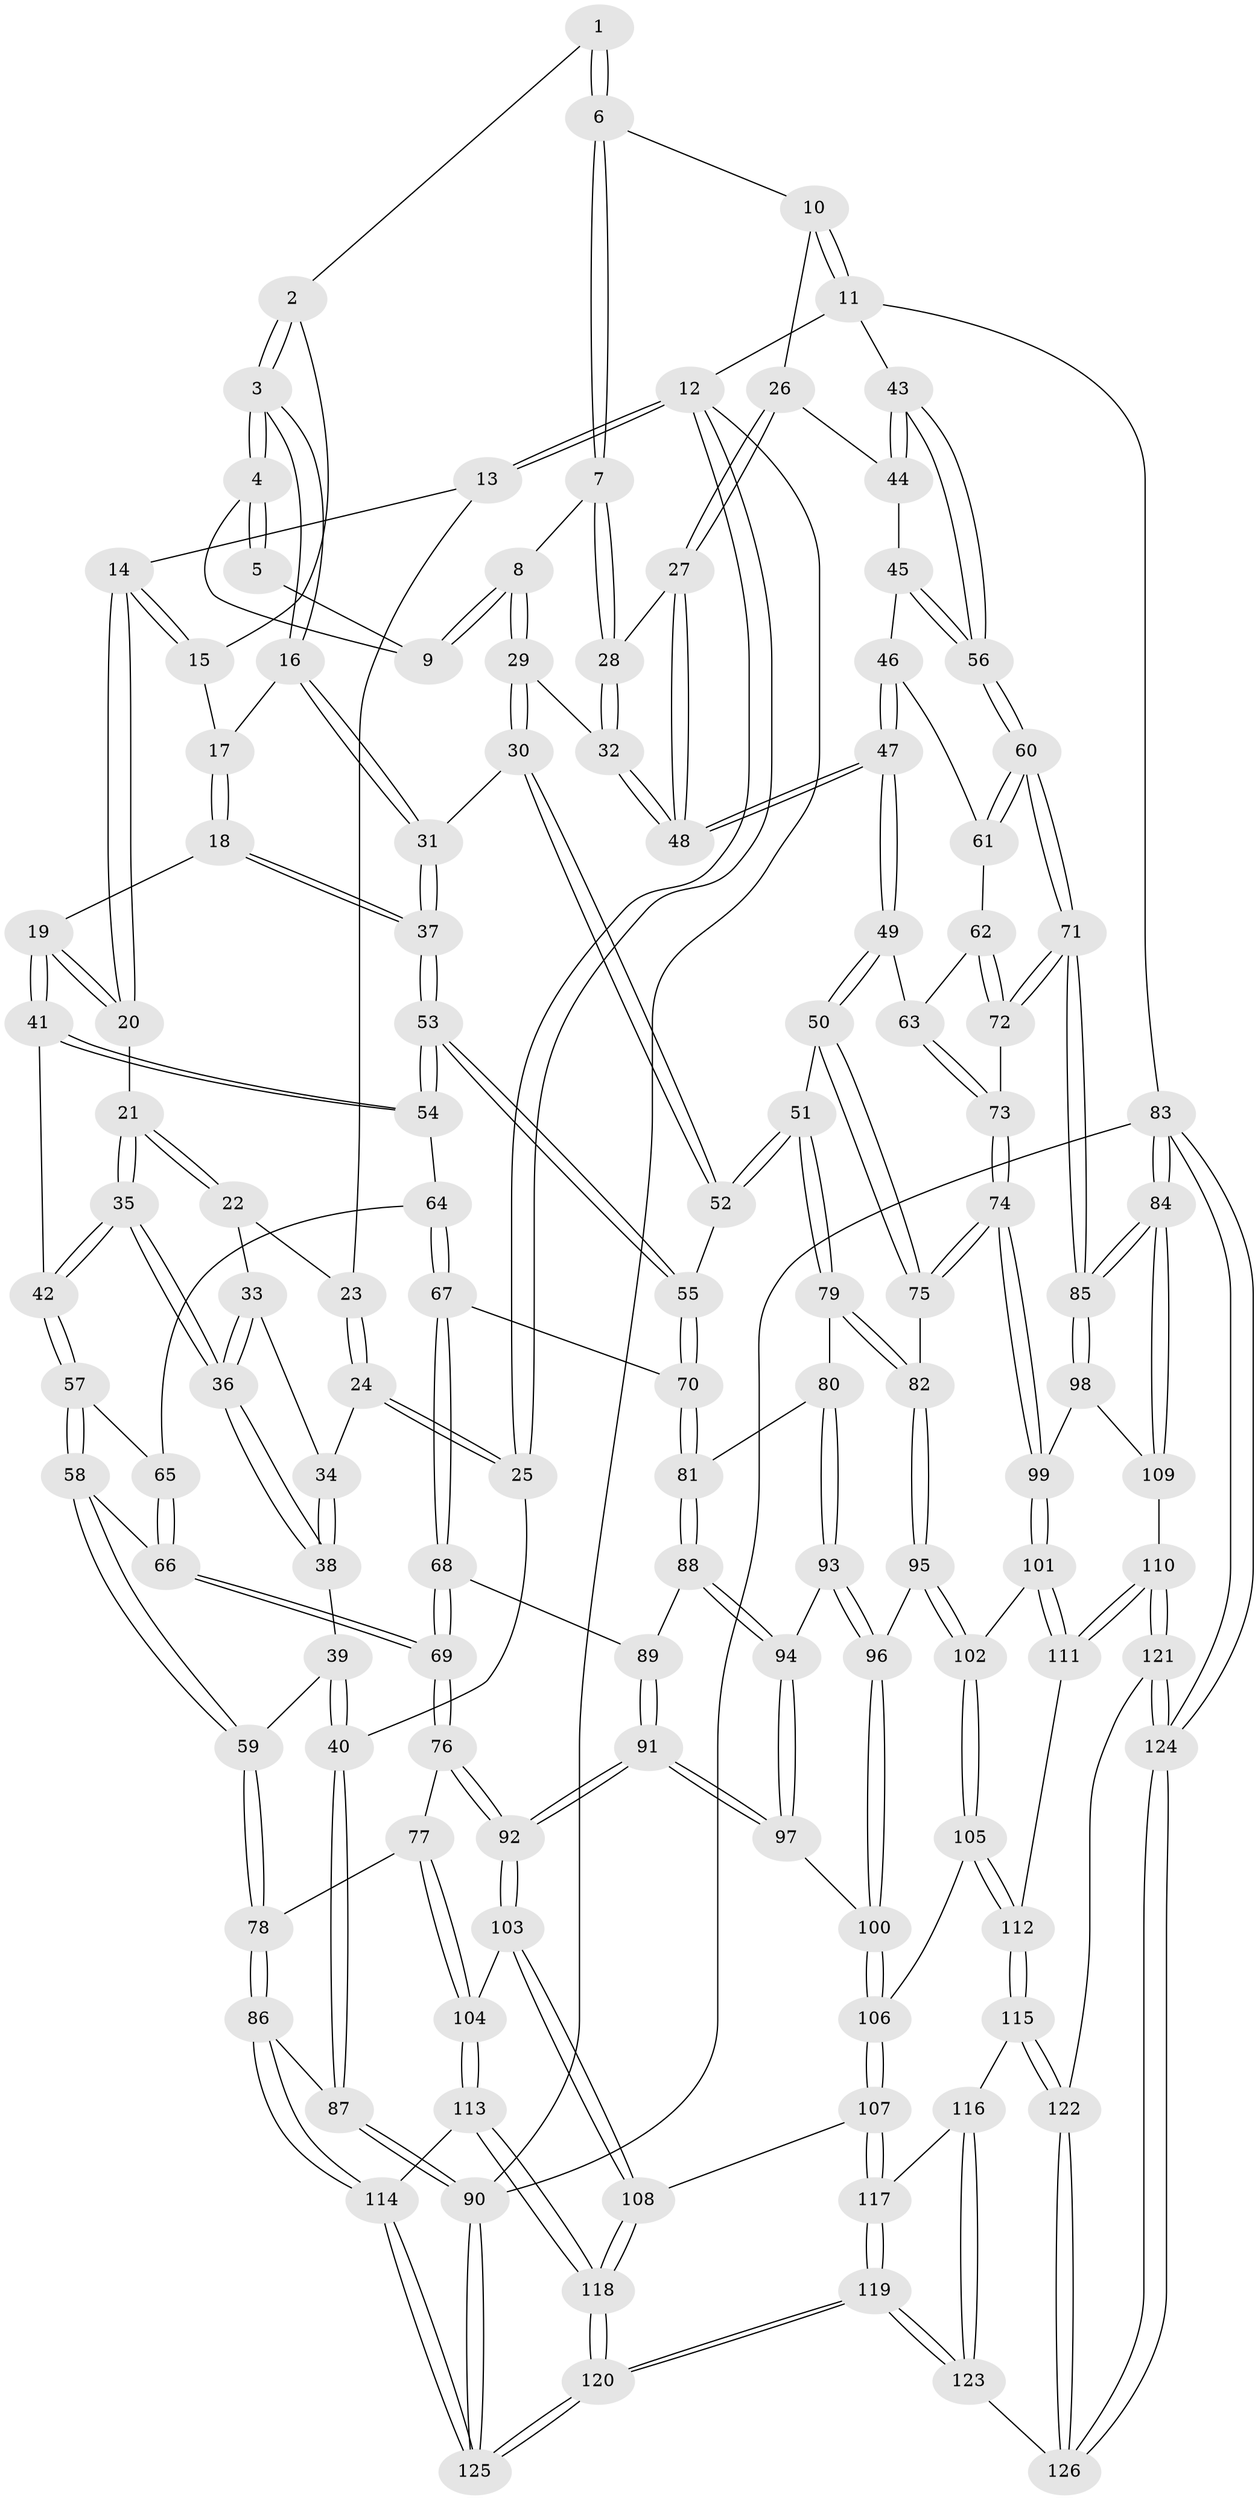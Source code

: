 // Generated by graph-tools (version 1.1) at 2025/17/03/09/25 04:17:02]
// undirected, 126 vertices, 312 edges
graph export_dot {
graph [start="1"]
  node [color=gray90,style=filled];
  1 [pos="+0.7755614718631922+0"];
  2 [pos="+0.5715233262001997+0"];
  3 [pos="+0.5651287402829722+0.08867263042953497"];
  4 [pos="+0.5922327617316258+0.08400692015570757"];
  5 [pos="+0.724461579076434+0"];
  6 [pos="+0.8498753703563965+0"];
  7 [pos="+0.7176237031943805+0.0970325177004489"];
  8 [pos="+0.6941289585074627+0.10780451166842897"];
  9 [pos="+0.6417718074898535+0.08404398051032132"];
  10 [pos="+1+0"];
  11 [pos="+1+0"];
  12 [pos="+0+0"];
  13 [pos="+0.01482087413777788+0"];
  14 [pos="+0.2037069908405956+0"];
  15 [pos="+0.28526189429481325+0"];
  16 [pos="+0.5472124732722066+0.10550254939789182"];
  17 [pos="+0.3491215984855182+0"];
  18 [pos="+0.425587269690067+0.16846821887945315"];
  19 [pos="+0.3304658657572689+0.17102355124263133"];
  20 [pos="+0.22454026287682863+0.09994523768209262"];
  21 [pos="+0.2220553268168917+0.1041144076684373"];
  22 [pos="+0.092869280024862+0.14825252127967298"];
  23 [pos="+0.05756200107271174+0.05284990951703559"];
  24 [pos="+0.033707296565654625+0.16705229894712206"];
  25 [pos="+0+0.16913504727677287"];
  26 [pos="+0.8327118290999087+0.14261912422115408"];
  27 [pos="+0.8278119960547032+0.14795173412902932"];
  28 [pos="+0.8039775180277595+0.14285284624796493"];
  29 [pos="+0.6765117433055122+0.19117690191488282"];
  30 [pos="+0.6463915988937097+0.21668606680018837"];
  31 [pos="+0.5305697454437571+0.14651871778811748"];
  32 [pos="+0.7108838942638417+0.19726816602790456"];
  33 [pos="+0.08707731826588003+0.1572435004317875"];
  34 [pos="+0.04497902500164436+0.17209179097934663"];
  35 [pos="+0.17338675674557574+0.26943786752348786"];
  36 [pos="+0.1626264093924396+0.26788963099801283"];
  37 [pos="+0.46183456384687716+0.19149287112510913"];
  38 [pos="+0.07512923674203481+0.2746768289297775"];
  39 [pos="+0.04815690409638895+0.2888611088502146"];
  40 [pos="+0+0.30880105434844907"];
  41 [pos="+0.2824560720130763+0.30015863603000736"];
  42 [pos="+0.19847082262932764+0.30053164372692803"];
  43 [pos="+1+0"];
  44 [pos="+0.9268169074846355+0.16131247553885808"];
  45 [pos="+0.9320325183562884+0.25259502219101587"];
  46 [pos="+0.8720070022585318+0.2877052673953292"];
  47 [pos="+0.8344175564752202+0.29601054160835044"];
  48 [pos="+0.8326329534463015+0.2894121743005512"];
  49 [pos="+0.7988819506750768+0.36011682345216534"];
  50 [pos="+0.7826668700724237+0.36897655522620854"];
  51 [pos="+0.6553950675961872+0.3683674142023873"];
  52 [pos="+0.6498659979148275+0.3645368491044131"];
  53 [pos="+0.4609271586786215+0.3435941505798673"];
  54 [pos="+0.33508010005699274+0.32836601038626534"];
  55 [pos="+0.4667122653177669+0.3517980164126027"];
  56 [pos="+1+0.19156703411060452"];
  57 [pos="+0.18454382450809806+0.36675816215958795"];
  58 [pos="+0.1619996570359238+0.4015601426220512"];
  59 [pos="+0.09176153808097566+0.46178918938387414"];
  60 [pos="+1+0.39231920902822315"];
  61 [pos="+0.9843018425918993+0.34958378781866783"];
  62 [pos="+0.8963299147225943+0.41456997930680106"];
  63 [pos="+0.8199061372384879+0.37400588990678235"];
  64 [pos="+0.28729656243408086+0.4275746387150544"];
  65 [pos="+0.24756321289957534+0.4110239740204677"];
  66 [pos="+0.2342025641343297+0.47346840857662975"];
  67 [pos="+0.3000352565112179+0.4648591501488482"];
  68 [pos="+0.2606335075723011+0.5142385883792122"];
  69 [pos="+0.26052244712013717+0.5143055467470083"];
  70 [pos="+0.43947684779694474+0.4587718902755172"];
  71 [pos="+1+0.5461275567720055"];
  72 [pos="+1+0.5024315741124185"];
  73 [pos="+0.8911153190508071+0.5383931044995274"];
  74 [pos="+0.7986588756450035+0.5911264310945927"];
  75 [pos="+0.7925915623178487+0.5840289659676745"];
  76 [pos="+0.19883618117326635+0.5982490680122297"];
  77 [pos="+0.16455780079783544+0.6029958900626585"];
  78 [pos="+0.0021693904051092567+0.6021772650192634"];
  79 [pos="+0.634831048773653+0.5100170031777125"];
  80 [pos="+0.6113017730551212+0.5202534320125937"];
  81 [pos="+0.4413005005733196+0.46996165256514005"];
  82 [pos="+0.6769599515677518+0.5601964830814026"];
  83 [pos="+1+1"];
  84 [pos="+1+1"];
  85 [pos="+1+0.6795688273569253"];
  86 [pos="+0+0.626654753118105"];
  87 [pos="+0+0.6186918720009277"];
  88 [pos="+0.4390294837807189+0.4956659978691548"];
  89 [pos="+0.3240851557911045+0.5346068683017405"];
  90 [pos="+0+1"];
  91 [pos="+0.38171315732754296+0.6889381308117878"];
  92 [pos="+0.37956975959770317+0.6914960962438914"];
  93 [pos="+0.5794776417379731+0.5550121173530692"];
  94 [pos="+0.4456746783974319+0.5653857783331739"];
  95 [pos="+0.6227014788012879+0.6638508759392223"];
  96 [pos="+0.5715390713338847+0.6597712332321254"];
  97 [pos="+0.4314745912067751+0.6405935392102154"];
  98 [pos="+0.8985526894480308+0.6945212904443057"];
  99 [pos="+0.8006686524659452+0.6015279830713781"];
  100 [pos="+0.5627125401136724+0.6628342501405384"];
  101 [pos="+0.6981831387349295+0.733078390780439"];
  102 [pos="+0.6947184345536515+0.7319392029237586"];
  103 [pos="+0.3778271954433083+0.7330500239297352"];
  104 [pos="+0.24606027202891137+0.7910163667067516"];
  105 [pos="+0.5644382395997356+0.7960271871969928"];
  106 [pos="+0.5558019346304142+0.793885808812536"];
  107 [pos="+0.48847904609929843+0.8148912622914877"];
  108 [pos="+0.385884755384066+0.7485297956752875"];
  109 [pos="+0.8261144427750224+0.8096639004934844"];
  110 [pos="+0.754382790764032+0.8186778704016521"];
  111 [pos="+0.7401104696192309+0.806607377079056"];
  112 [pos="+0.61368607753301+0.8552939888765547"];
  113 [pos="+0.21100141936940311+0.8191062523833977"];
  114 [pos="+0.11200966753052663+0.8272577120186876"];
  115 [pos="+0.6064817916440182+0.9220511821562735"];
  116 [pos="+0.5363070743127222+0.8833976238974323"];
  117 [pos="+0.49191938834807636+0.8505972082582601"];
  118 [pos="+0.3304230373462119+0.9826390241605119"];
  119 [pos="+0.38916496258289707+1"];
  120 [pos="+0.3526527206514305+1"];
  121 [pos="+0.7368660603368743+0.9082492328919286"];
  122 [pos="+0.6116121148087675+0.9381791521890062"];
  123 [pos="+0.50232784145986+1"];
  124 [pos="+0.9268579507052767+1"];
  125 [pos="+0.08619010733569876+1"];
  126 [pos="+0.5270410130396349+1"];
  1 -- 2;
  1 -- 6;
  1 -- 6;
  2 -- 3;
  2 -- 3;
  2 -- 15;
  3 -- 4;
  3 -- 4;
  3 -- 16;
  3 -- 16;
  4 -- 5;
  4 -- 5;
  4 -- 9;
  5 -- 9;
  6 -- 7;
  6 -- 7;
  6 -- 10;
  7 -- 8;
  7 -- 28;
  7 -- 28;
  8 -- 9;
  8 -- 9;
  8 -- 29;
  8 -- 29;
  10 -- 11;
  10 -- 11;
  10 -- 26;
  11 -- 12;
  11 -- 43;
  11 -- 83;
  12 -- 13;
  12 -- 13;
  12 -- 25;
  12 -- 25;
  12 -- 90;
  13 -- 14;
  13 -- 23;
  14 -- 15;
  14 -- 15;
  14 -- 20;
  14 -- 20;
  15 -- 17;
  16 -- 17;
  16 -- 31;
  16 -- 31;
  17 -- 18;
  17 -- 18;
  18 -- 19;
  18 -- 37;
  18 -- 37;
  19 -- 20;
  19 -- 20;
  19 -- 41;
  19 -- 41;
  20 -- 21;
  21 -- 22;
  21 -- 22;
  21 -- 35;
  21 -- 35;
  22 -- 23;
  22 -- 33;
  23 -- 24;
  23 -- 24;
  24 -- 25;
  24 -- 25;
  24 -- 34;
  25 -- 40;
  26 -- 27;
  26 -- 27;
  26 -- 44;
  27 -- 28;
  27 -- 48;
  27 -- 48;
  28 -- 32;
  28 -- 32;
  29 -- 30;
  29 -- 30;
  29 -- 32;
  30 -- 31;
  30 -- 52;
  30 -- 52;
  31 -- 37;
  31 -- 37;
  32 -- 48;
  32 -- 48;
  33 -- 34;
  33 -- 36;
  33 -- 36;
  34 -- 38;
  34 -- 38;
  35 -- 36;
  35 -- 36;
  35 -- 42;
  35 -- 42;
  36 -- 38;
  36 -- 38;
  37 -- 53;
  37 -- 53;
  38 -- 39;
  39 -- 40;
  39 -- 40;
  39 -- 59;
  40 -- 87;
  40 -- 87;
  41 -- 42;
  41 -- 54;
  41 -- 54;
  42 -- 57;
  42 -- 57;
  43 -- 44;
  43 -- 44;
  43 -- 56;
  43 -- 56;
  44 -- 45;
  45 -- 46;
  45 -- 56;
  45 -- 56;
  46 -- 47;
  46 -- 47;
  46 -- 61;
  47 -- 48;
  47 -- 48;
  47 -- 49;
  47 -- 49;
  49 -- 50;
  49 -- 50;
  49 -- 63;
  50 -- 51;
  50 -- 75;
  50 -- 75;
  51 -- 52;
  51 -- 52;
  51 -- 79;
  51 -- 79;
  52 -- 55;
  53 -- 54;
  53 -- 54;
  53 -- 55;
  53 -- 55;
  54 -- 64;
  55 -- 70;
  55 -- 70;
  56 -- 60;
  56 -- 60;
  57 -- 58;
  57 -- 58;
  57 -- 65;
  58 -- 59;
  58 -- 59;
  58 -- 66;
  59 -- 78;
  59 -- 78;
  60 -- 61;
  60 -- 61;
  60 -- 71;
  60 -- 71;
  61 -- 62;
  62 -- 63;
  62 -- 72;
  62 -- 72;
  63 -- 73;
  63 -- 73;
  64 -- 65;
  64 -- 67;
  64 -- 67;
  65 -- 66;
  65 -- 66;
  66 -- 69;
  66 -- 69;
  67 -- 68;
  67 -- 68;
  67 -- 70;
  68 -- 69;
  68 -- 69;
  68 -- 89;
  69 -- 76;
  69 -- 76;
  70 -- 81;
  70 -- 81;
  71 -- 72;
  71 -- 72;
  71 -- 85;
  71 -- 85;
  72 -- 73;
  73 -- 74;
  73 -- 74;
  74 -- 75;
  74 -- 75;
  74 -- 99;
  74 -- 99;
  75 -- 82;
  76 -- 77;
  76 -- 92;
  76 -- 92;
  77 -- 78;
  77 -- 104;
  77 -- 104;
  78 -- 86;
  78 -- 86;
  79 -- 80;
  79 -- 82;
  79 -- 82;
  80 -- 81;
  80 -- 93;
  80 -- 93;
  81 -- 88;
  81 -- 88;
  82 -- 95;
  82 -- 95;
  83 -- 84;
  83 -- 84;
  83 -- 124;
  83 -- 124;
  83 -- 90;
  84 -- 85;
  84 -- 85;
  84 -- 109;
  84 -- 109;
  85 -- 98;
  85 -- 98;
  86 -- 87;
  86 -- 114;
  86 -- 114;
  87 -- 90;
  87 -- 90;
  88 -- 89;
  88 -- 94;
  88 -- 94;
  89 -- 91;
  89 -- 91;
  90 -- 125;
  90 -- 125;
  91 -- 92;
  91 -- 92;
  91 -- 97;
  91 -- 97;
  92 -- 103;
  92 -- 103;
  93 -- 94;
  93 -- 96;
  93 -- 96;
  94 -- 97;
  94 -- 97;
  95 -- 96;
  95 -- 102;
  95 -- 102;
  96 -- 100;
  96 -- 100;
  97 -- 100;
  98 -- 99;
  98 -- 109;
  99 -- 101;
  99 -- 101;
  100 -- 106;
  100 -- 106;
  101 -- 102;
  101 -- 111;
  101 -- 111;
  102 -- 105;
  102 -- 105;
  103 -- 104;
  103 -- 108;
  103 -- 108;
  104 -- 113;
  104 -- 113;
  105 -- 106;
  105 -- 112;
  105 -- 112;
  106 -- 107;
  106 -- 107;
  107 -- 108;
  107 -- 117;
  107 -- 117;
  108 -- 118;
  108 -- 118;
  109 -- 110;
  110 -- 111;
  110 -- 111;
  110 -- 121;
  110 -- 121;
  111 -- 112;
  112 -- 115;
  112 -- 115;
  113 -- 114;
  113 -- 118;
  113 -- 118;
  114 -- 125;
  114 -- 125;
  115 -- 116;
  115 -- 122;
  115 -- 122;
  116 -- 117;
  116 -- 123;
  116 -- 123;
  117 -- 119;
  117 -- 119;
  118 -- 120;
  118 -- 120;
  119 -- 120;
  119 -- 120;
  119 -- 123;
  119 -- 123;
  120 -- 125;
  120 -- 125;
  121 -- 122;
  121 -- 124;
  121 -- 124;
  122 -- 126;
  122 -- 126;
  123 -- 126;
  124 -- 126;
  124 -- 126;
}
